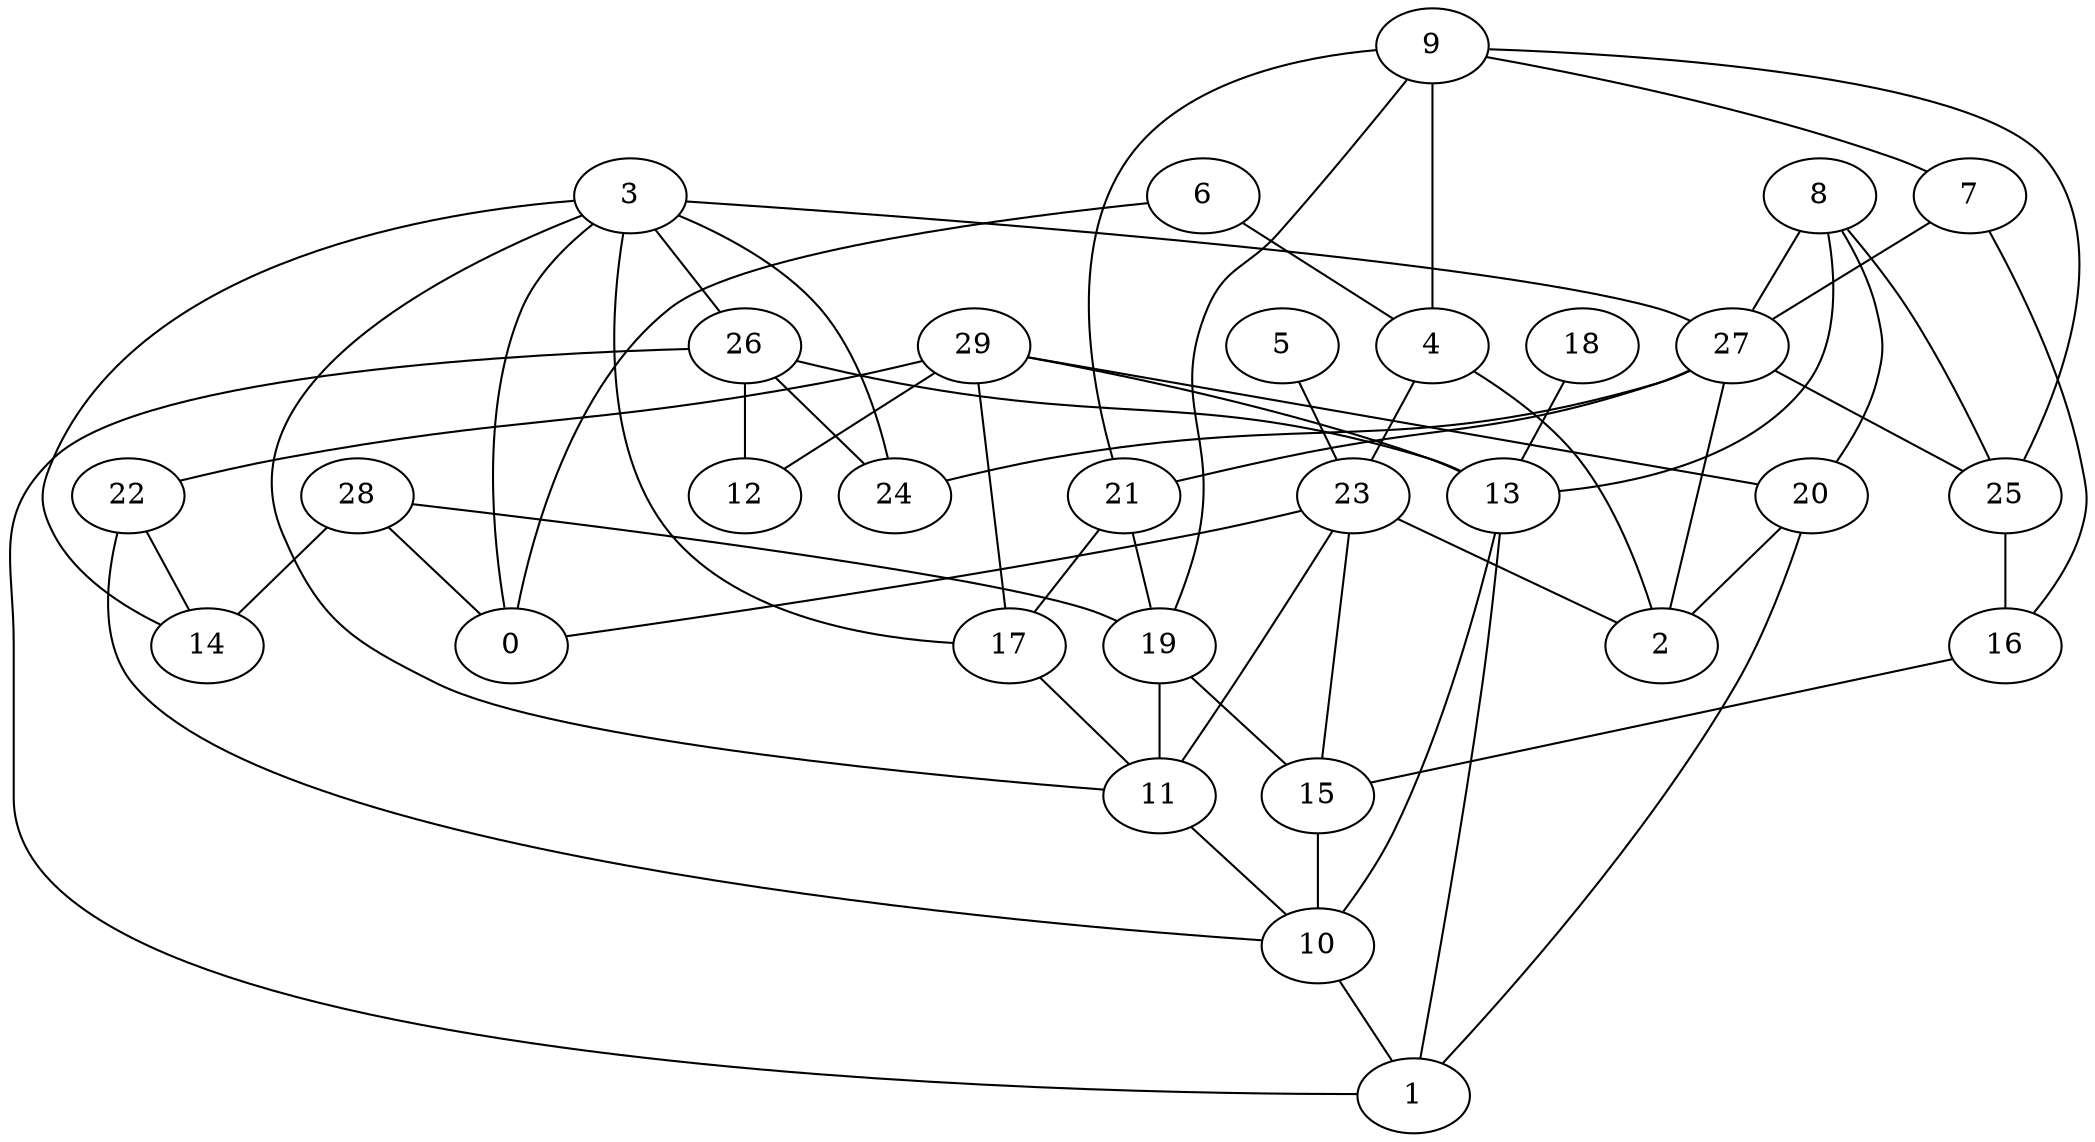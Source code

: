 digraph GG_graph {

subgraph G_graph {
edge [color = black]
"28" -> "14" [dir = none]
"28" -> "19" [dir = none]
"19" -> "11" [dir = none]
"26" -> "1" [dir = none]
"26" -> "24" [dir = none]
"9" -> "25" [dir = none]
"6" -> "4" [dir = none]
"3" -> "0" [dir = none]
"3" -> "11" [dir = none]
"3" -> "17" [dir = none]
"3" -> "27" [dir = none]
"16" -> "15" [dir = none]
"27" -> "2" [dir = none]
"27" -> "25" [dir = none]
"27" -> "24" [dir = none]
"7" -> "27" [dir = none]
"10" -> "1" [dir = none]
"23" -> "15" [dir = none]
"23" -> "2" [dir = none]
"21" -> "17" [dir = none]
"20" -> "1" [dir = none]
"18" -> "13" [dir = none]
"5" -> "23" [dir = none]
"29" -> "22" [dir = none]
"29" -> "12" [dir = none]
"29" -> "13" [dir = none]
"29" -> "17" [dir = none]
"4" -> "23" [dir = none]
"8" -> "25" [dir = none]
"8" -> "27" [dir = none]
"15" -> "10" [dir = none]
"11" -> "10" [dir = none]
"26" -> "13" [dir = none]
"22" -> "14" [dir = none]
"9" -> "7" [dir = none]
"23" -> "0" [dir = none]
"19" -> "15" [dir = none]
"9" -> "19" [dir = none]
"13" -> "1" [dir = none]
"6" -> "0" [dir = none]
"25" -> "16" [dir = none]
"13" -> "10" [dir = none]
"20" -> "2" [dir = none]
"27" -> "21" [dir = none]
"29" -> "20" [dir = none]
"23" -> "11" [dir = none]
"9" -> "21" [dir = none]
"3" -> "26" [dir = none]
"28" -> "0" [dir = none]
"9" -> "4" [dir = none]
"4" -> "2" [dir = none]
"26" -> "12" [dir = none]
"8" -> "13" [dir = none]
"21" -> "19" [dir = none]
"22" -> "10" [dir = none]
"3" -> "14" [dir = none]
"17" -> "11" [dir = none]
"3" -> "24" [dir = none]
"8" -> "20" [dir = none]
"7" -> "16" [dir = none]
}

}
